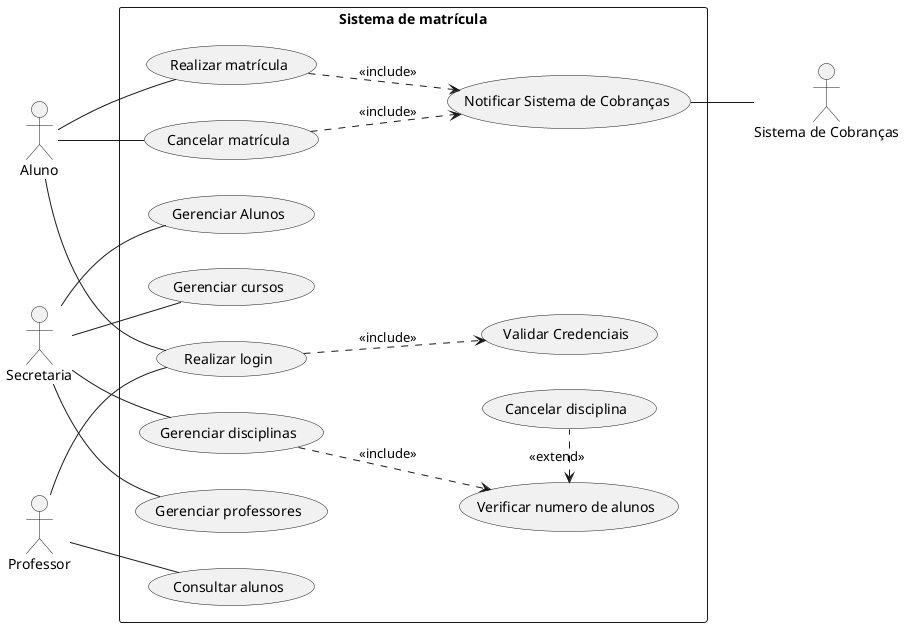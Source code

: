 @startuml
left to right direction
actor "Aluno" as aluno
actor "Secretaria" as secretaria
actor "Sistema de Cobranças" as sistemaCobranca
actor "Professor" as professor
rectangle "Sistema de matrícula"{
  usecase "Realizar matrícula" as realizarMatricula
  usecase "Cancelar matrícula" as cancelarMatricula

  usecase "Realizar login" as login
  usecase "Cancelar disciplina" as cancelarDisciplina
  usecase "Gerenciar disciplinas" as gerenciarDisciplinas
  usecase "Gerenciar professores" as gerenciarProfessores
  usecase "Gerenciar Alunos" as gerenciarAlunos
  usecase "Gerenciar cursos" as gerenciarCursos

  usecase "Validar Credenciais" as validarCredenciais
  usecase "Notificar Sistema de Cobranças" as notificarCobranca
  usecase "Verificar numero de alunos" as verificarNumeroAlunos

  usecase "Consultar alunos" as consultarAlunos
}
professor -- consultarAlunos
professor -- login

aluno -- realizarMatricula
aluno -- cancelarMatricula
aluno -- login

notificarCobranca -- sistemaCobranca
realizarMatricula ..> notificarCobranca : "<<include>>"
cancelarMatricula ..> notificarCobranca : "<<include>>"

login ..> validarCredenciais: "<<include>>"
gerenciarDisciplinas ..> verificarNumeroAlunos : "<<include>>"
verificarNumeroAlunos <. cancelarDisciplina : "<<extend>>"

secretaria -- gerenciarDisciplinas
secretaria -- gerenciarProfessores
secretaria -- gerenciarAlunos
secretaria -- gerenciarCursos
@enduml

